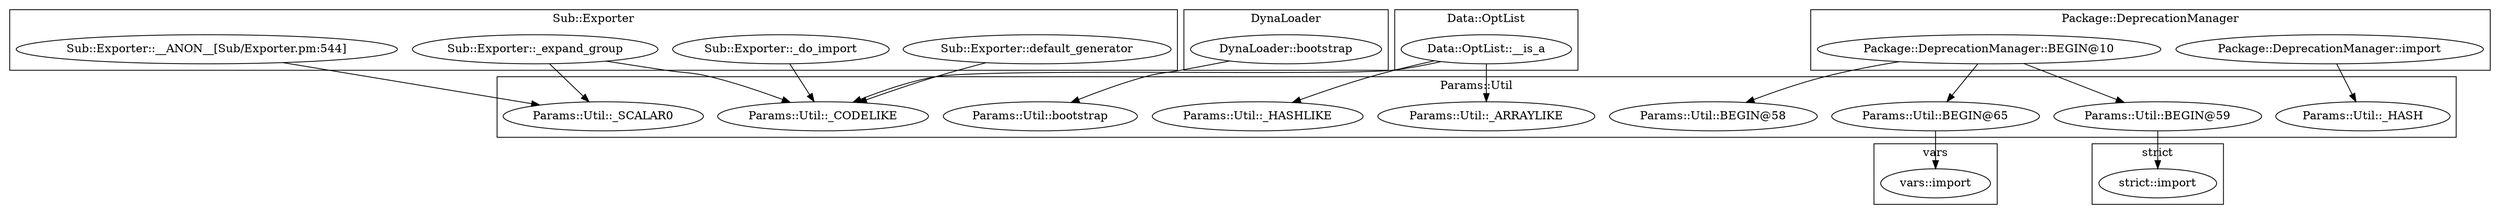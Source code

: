 digraph {
graph [overlap=false]
subgraph cluster_Sub_Exporter {
	label="Sub::Exporter";
	"Sub::Exporter::default_generator";
	"Sub::Exporter::__ANON__[Sub/Exporter.pm:544]";
	"Sub::Exporter::_expand_group";
	"Sub::Exporter::_do_import";
}
subgraph cluster_DynaLoader {
	label="DynaLoader";
	"DynaLoader::bootstrap";
}
subgraph cluster_vars {
	label="vars";
	"vars::import";
}
subgraph cluster_Data_OptList {
	label="Data::OptList";
	"Data::OptList::__is_a";
}
subgraph cluster_strict {
	label="strict";
	"strict::import";
}
subgraph cluster_Params_Util {
	label="Params::Util";
	"Params::Util::bootstrap";
	"Params::Util::_ARRAYLIKE";
	"Params::Util::BEGIN@65";
	"Params::Util::BEGIN@58";
	"Params::Util::_SCALAR0";
	"Params::Util::_CODELIKE";
	"Params::Util::_HASH";
	"Params::Util::_HASHLIKE";
	"Params::Util::BEGIN@59";
}
subgraph cluster_Package_DeprecationManager {
	label="Package::DeprecationManager";
	"Package::DeprecationManager::BEGIN@10";
	"Package::DeprecationManager::import";
}
"Package::DeprecationManager::import" -> "Params::Util::_HASH";
"Package::DeprecationManager::BEGIN@10" -> "Params::Util::BEGIN@65";
"Data::OptList::__is_a" -> "Params::Util::_ARRAYLIKE";
"Package::DeprecationManager::BEGIN@10" -> "Params::Util::BEGIN@58";
"Sub::Exporter::default_generator" -> "Params::Util::_CODELIKE";
"Sub::Exporter::_expand_group" -> "Params::Util::_CODELIKE";
"Data::OptList::__is_a" -> "Params::Util::_CODELIKE";
"Sub::Exporter::_do_import" -> "Params::Util::_CODELIKE";
"Params::Util::BEGIN@65" -> "vars::import";
"Params::Util::BEGIN@59" -> "strict::import";
"DynaLoader::bootstrap" -> "Params::Util::bootstrap";
"Package::DeprecationManager::BEGIN@10" -> "Params::Util::BEGIN@59";
"Data::OptList::__is_a" -> "Params::Util::_HASHLIKE";
"Sub::Exporter::__ANON__[Sub/Exporter.pm:544]" -> "Params::Util::_SCALAR0";
"Sub::Exporter::_expand_group" -> "Params::Util::_SCALAR0";
}

